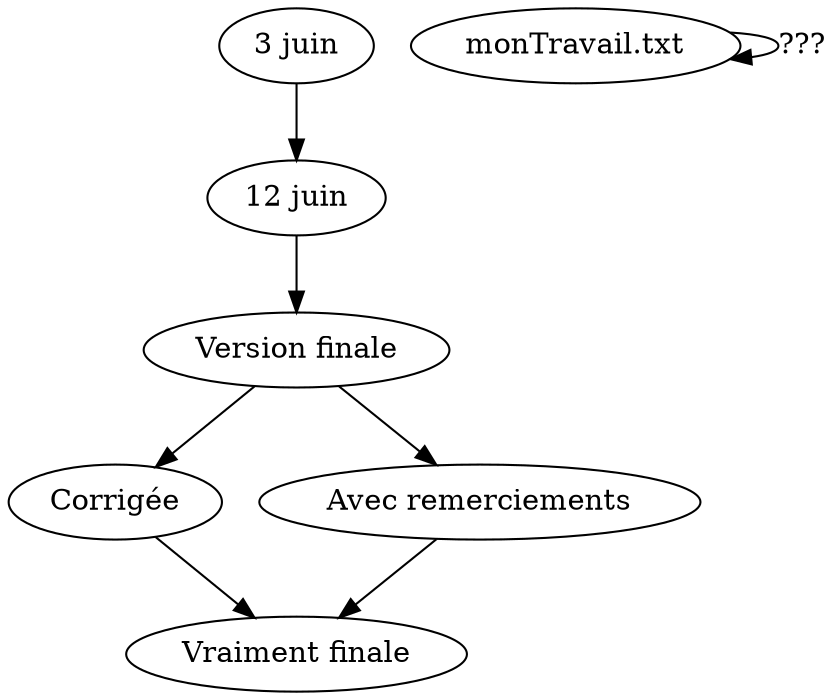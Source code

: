 digraph versionsNonLineaire {
    minlen=1000;
    juin3 [label="3 juin"];
    juin12 [label="12 juin"];
    corrigee [label="Corrigée"];
    remerciee [label="Avec remerciements"];
    finale [label="Version finale"];
    vraimentFinale [label="Vraiment finale"];
    monTravail [label="monTravail.txt"];
    juin3 -> juin12 -> finale [len=1.2];
    finale -> {corrigee, remerciee} -> vraimentFinale [len=1.7];
    monTravail -> monTravail [label="???"];
}
